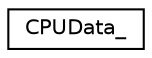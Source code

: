 digraph "Graphical Class Hierarchy"
{
  edge [fontname="Helvetica",fontsize="10",labelfontname="Helvetica",labelfontsize="10"];
  node [fontname="Helvetica",fontsize="10",shape=record];
  rankdir="LR";
  Node0 [label="CPUData_",height=0.2,width=0.4,color="black", fillcolor="white", style="filled",URL="$structCPUData__.html"];
}
